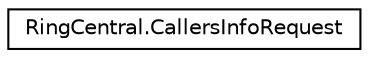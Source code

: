 digraph "Graphical Class Hierarchy"
{
 // LATEX_PDF_SIZE
  edge [fontname="Helvetica",fontsize="10",labelfontname="Helvetica",labelfontsize="10"];
  node [fontname="Helvetica",fontsize="10",shape=record];
  rankdir="LR";
  Node0 [label="RingCentral.CallersInfoRequest",height=0.2,width=0.4,color="black", fillcolor="white", style="filled",URL="$classRingCentral_1_1CallersInfoRequest.html",tooltip=" "];
}
